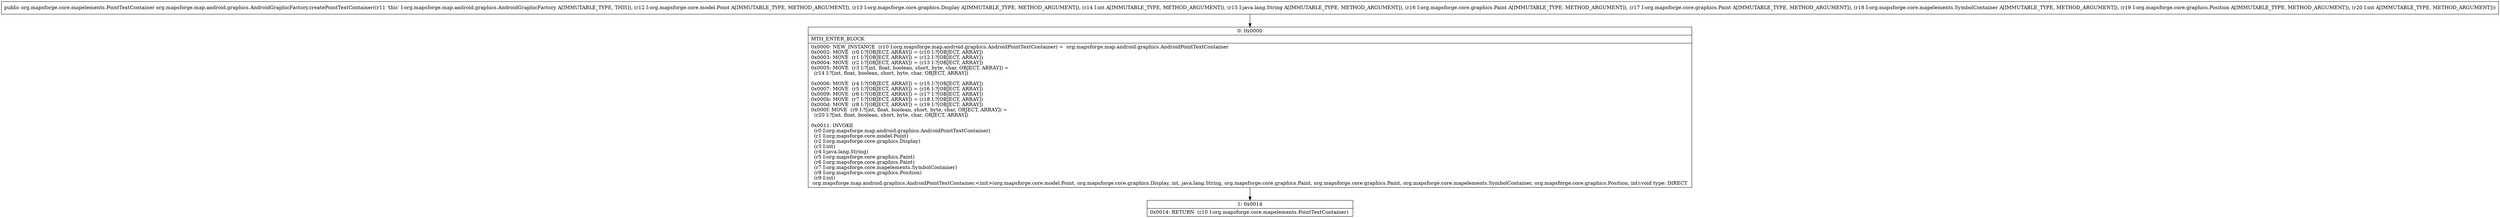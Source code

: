 digraph "CFG fororg.mapsforge.map.android.graphics.AndroidGraphicFactory.createPointTextContainer(Lorg\/mapsforge\/core\/model\/Point;Lorg\/mapsforge\/core\/graphics\/Display;ILjava\/lang\/String;Lorg\/mapsforge\/core\/graphics\/Paint;Lorg\/mapsforge\/core\/graphics\/Paint;Lorg\/mapsforge\/core\/mapelements\/SymbolContainer;Lorg\/mapsforge\/core\/graphics\/Position;I)Lorg\/mapsforge\/core\/mapelements\/PointTextContainer;" {
Node_0 [shape=record,label="{0\:\ 0x0000|MTH_ENTER_BLOCK\l|0x0000: NEW_INSTANCE  (r10 I:org.mapsforge.map.android.graphics.AndroidPointTextContainer) =  org.mapsforge.map.android.graphics.AndroidPointTextContainer \l0x0002: MOVE  (r0 I:?[OBJECT, ARRAY]) = (r10 I:?[OBJECT, ARRAY]) \l0x0003: MOVE  (r1 I:?[OBJECT, ARRAY]) = (r12 I:?[OBJECT, ARRAY]) \l0x0004: MOVE  (r2 I:?[OBJECT, ARRAY]) = (r13 I:?[OBJECT, ARRAY]) \l0x0005: MOVE  (r3 I:?[int, float, boolean, short, byte, char, OBJECT, ARRAY]) = \l  (r14 I:?[int, float, boolean, short, byte, char, OBJECT, ARRAY])\l \l0x0006: MOVE  (r4 I:?[OBJECT, ARRAY]) = (r15 I:?[OBJECT, ARRAY]) \l0x0007: MOVE  (r5 I:?[OBJECT, ARRAY]) = (r16 I:?[OBJECT, ARRAY]) \l0x0009: MOVE  (r6 I:?[OBJECT, ARRAY]) = (r17 I:?[OBJECT, ARRAY]) \l0x000b: MOVE  (r7 I:?[OBJECT, ARRAY]) = (r18 I:?[OBJECT, ARRAY]) \l0x000d: MOVE  (r8 I:?[OBJECT, ARRAY]) = (r19 I:?[OBJECT, ARRAY]) \l0x000f: MOVE  (r9 I:?[int, float, boolean, short, byte, char, OBJECT, ARRAY]) = \l  (r20 I:?[int, float, boolean, short, byte, char, OBJECT, ARRAY])\l \l0x0011: INVOKE  \l  (r0 I:org.mapsforge.map.android.graphics.AndroidPointTextContainer)\l  (r1 I:org.mapsforge.core.model.Point)\l  (r2 I:org.mapsforge.core.graphics.Display)\l  (r3 I:int)\l  (r4 I:java.lang.String)\l  (r5 I:org.mapsforge.core.graphics.Paint)\l  (r6 I:org.mapsforge.core.graphics.Paint)\l  (r7 I:org.mapsforge.core.mapelements.SymbolContainer)\l  (r8 I:org.mapsforge.core.graphics.Position)\l  (r9 I:int)\l org.mapsforge.map.android.graphics.AndroidPointTextContainer.\<init\>(org.mapsforge.core.model.Point, org.mapsforge.core.graphics.Display, int, java.lang.String, org.mapsforge.core.graphics.Paint, org.mapsforge.core.graphics.Paint, org.mapsforge.core.mapelements.SymbolContainer, org.mapsforge.core.graphics.Position, int):void type: DIRECT \l}"];
Node_1 [shape=record,label="{1\:\ 0x0014|0x0014: RETURN  (r10 I:org.mapsforge.core.mapelements.PointTextContainer) \l}"];
MethodNode[shape=record,label="{public org.mapsforge.core.mapelements.PointTextContainer org.mapsforge.map.android.graphics.AndroidGraphicFactory.createPointTextContainer((r11 'this' I:org.mapsforge.map.android.graphics.AndroidGraphicFactory A[IMMUTABLE_TYPE, THIS]), (r12 I:org.mapsforge.core.model.Point A[IMMUTABLE_TYPE, METHOD_ARGUMENT]), (r13 I:org.mapsforge.core.graphics.Display A[IMMUTABLE_TYPE, METHOD_ARGUMENT]), (r14 I:int A[IMMUTABLE_TYPE, METHOD_ARGUMENT]), (r15 I:java.lang.String A[IMMUTABLE_TYPE, METHOD_ARGUMENT]), (r16 I:org.mapsforge.core.graphics.Paint A[IMMUTABLE_TYPE, METHOD_ARGUMENT]), (r17 I:org.mapsforge.core.graphics.Paint A[IMMUTABLE_TYPE, METHOD_ARGUMENT]), (r18 I:org.mapsforge.core.mapelements.SymbolContainer A[IMMUTABLE_TYPE, METHOD_ARGUMENT]), (r19 I:org.mapsforge.core.graphics.Position A[IMMUTABLE_TYPE, METHOD_ARGUMENT]), (r20 I:int A[IMMUTABLE_TYPE, METHOD_ARGUMENT])) }"];
MethodNode -> Node_0;
Node_0 -> Node_1;
}

